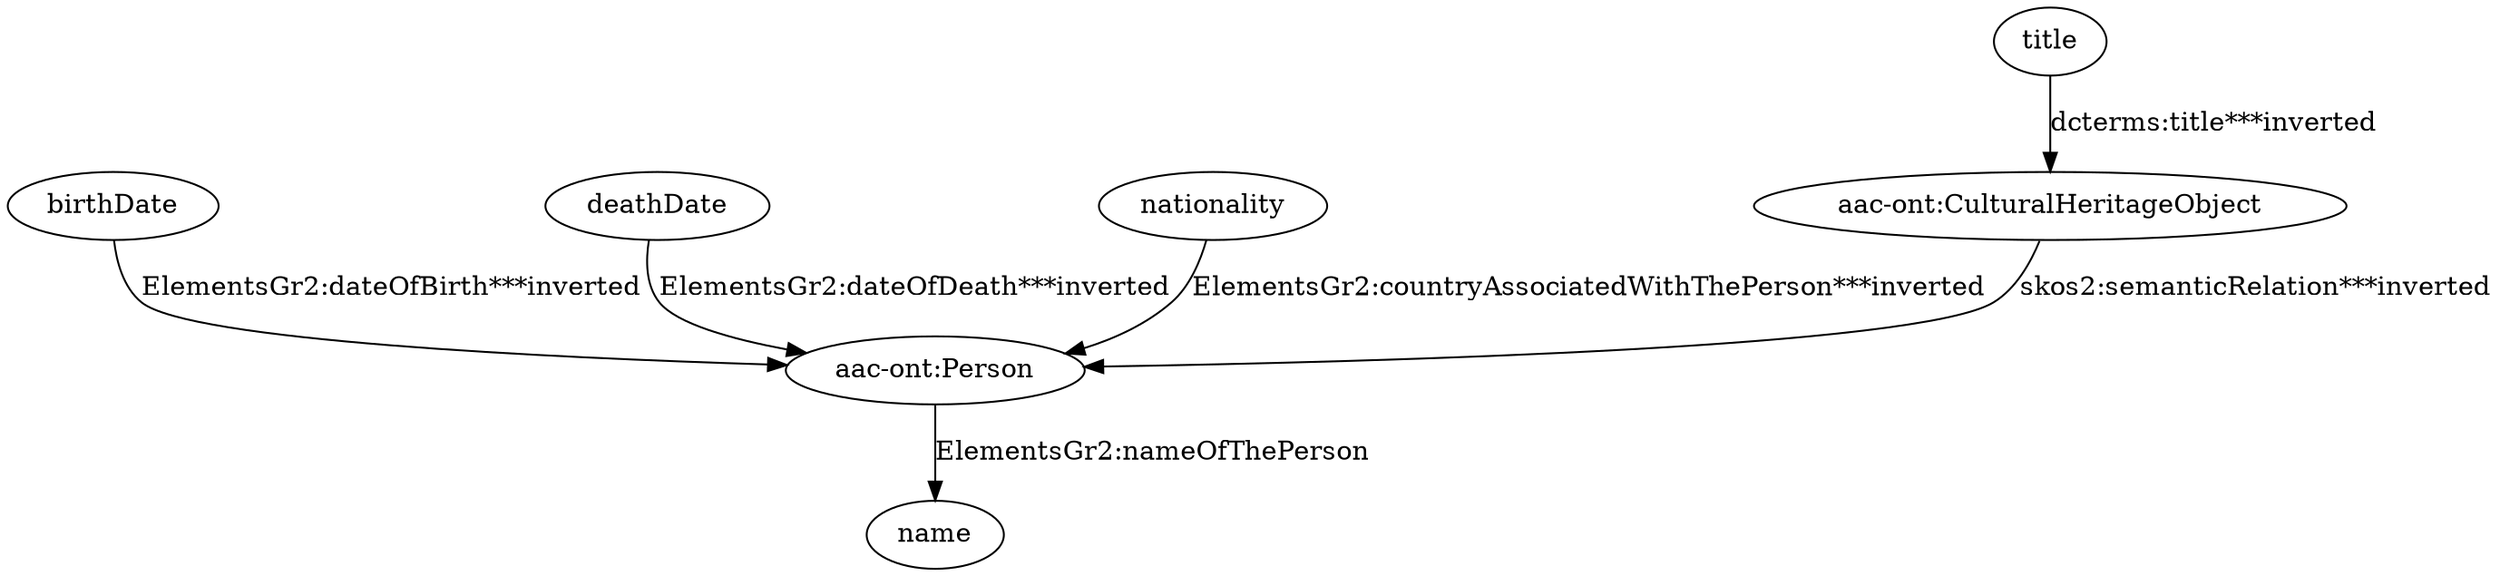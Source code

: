 digraph {
  "aac-ont:CulturalHeritageObject1" [type=class_uri,label="aac-ont:CulturalHeritageObject"]
  "aac-ont:Person1" [type=class_uri,label="aac-ont:Person"]
  name [type=attribute_name,label=name]
  birthDate [type=attribute_name,label=birthDate]
  deathDate [type=attribute_name,label=deathDate]
  nationality [type=attribute_name,label=nationality]
  title [type=attribute_name,label=title]
  "aac-ont:CulturalHeritageObject1" -> "aac-ont:Person1" [type=inherited,label="skos2:semanticRelation***inverted"]
  "aac-ont:Person1" -> name [label="ElementsGr2:nameOfThePerson",type=st_property_uri]
  birthDate -> "aac-ont:Person1" [type=st_property_uri,label="ElementsGr2:dateOfBirth***inverted"]
  deathDate -> "aac-ont:Person1" [type=st_property_uri,label="ElementsGr2:dateOfDeath***inverted"]
  nationality -> "aac-ont:Person1" [type=st_property_uri,label="ElementsGr2:countryAssociatedWithThePerson***inverted"]
  title -> "aac-ont:CulturalHeritageObject1" [type=st_property_uri,label="dcterms:title***inverted"]
}
